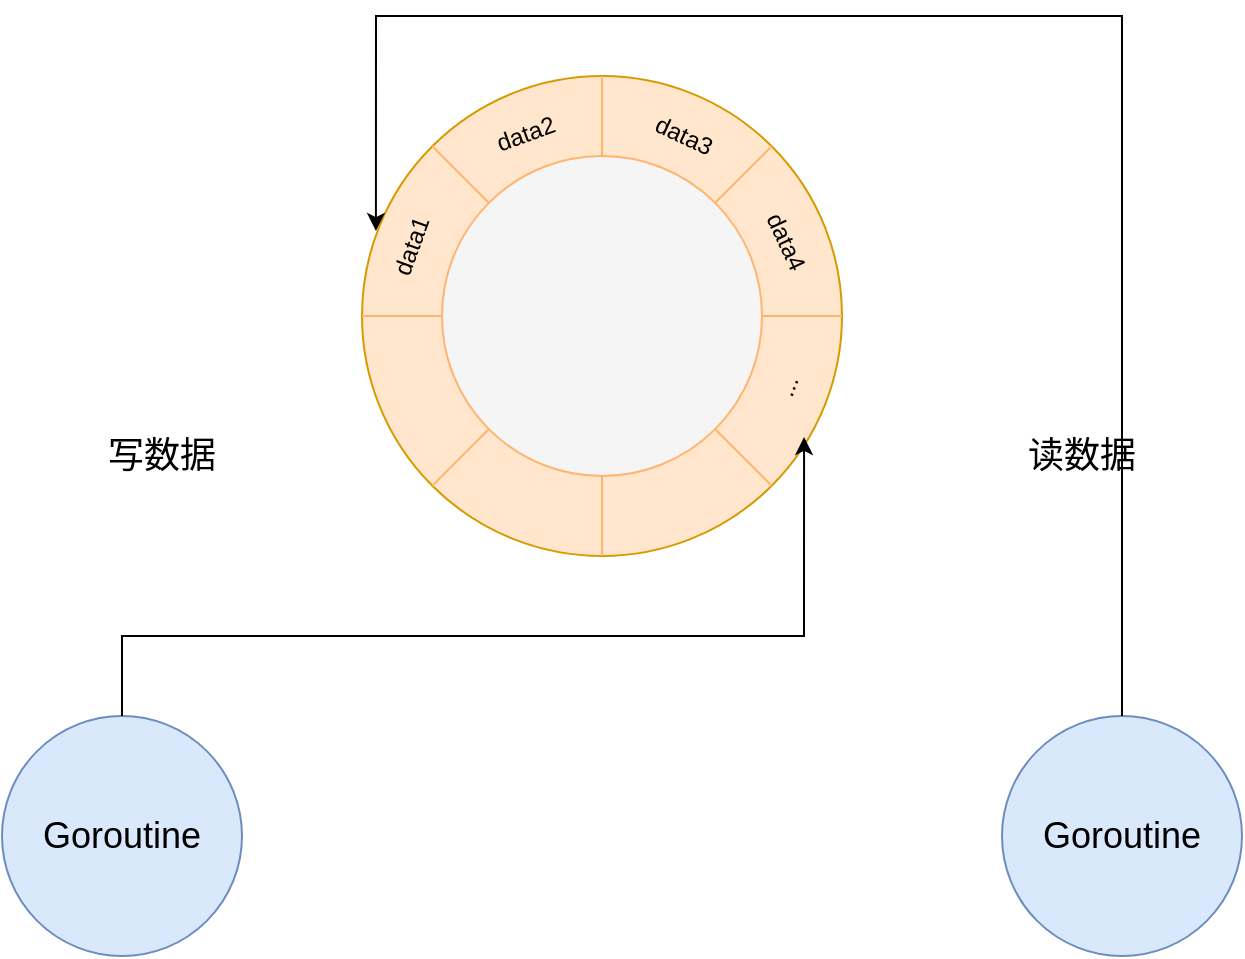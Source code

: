 <mxfile version="25.0.3">
  <diagram name="第 1 页" id="2eZx27Ocn30Se04imaJ9">
    <mxGraphModel dx="1010" dy="2974" grid="1" gridSize="10" guides="1" tooltips="1" connect="1" arrows="1" fold="1" page="1" pageScale="1" pageWidth="3200" pageHeight="2400" math="0" shadow="0">
      <root>
        <mxCell id="0" />
        <mxCell id="1" parent="0" />
        <mxCell id="1zfNpxRRPsf9pJcdw0uy-30" value="" style="ellipse;whiteSpace=wrap;html=1;aspect=fixed;fillColor=#ffe6cc;strokeColor=#d79b00;" vertex="1" parent="1">
          <mxGeometry x="640" y="-160" width="240" height="240" as="geometry" />
        </mxCell>
        <mxCell id="1zfNpxRRPsf9pJcdw0uy-2" value="&lt;font style=&quot;font-size: 18px;&quot;&gt;Goroutine&lt;/font&gt;" style="ellipse;whiteSpace=wrap;html=1;aspect=fixed;fillColor=#dae8fc;strokeColor=#6c8ebf;" vertex="1" parent="1">
          <mxGeometry x="460" y="160" width="120" height="120" as="geometry" />
        </mxCell>
        <mxCell id="1zfNpxRRPsf9pJcdw0uy-3" value="&lt;font style=&quot;font-size: 18px;&quot;&gt;Goroutine&lt;/font&gt;" style="ellipse;whiteSpace=wrap;html=1;aspect=fixed;fillColor=#dae8fc;strokeColor=#6c8ebf;" vertex="1" parent="1">
          <mxGeometry x="960" y="160" width="120" height="120" as="geometry" />
        </mxCell>
        <mxCell id="1zfNpxRRPsf9pJcdw0uy-12" value="&lt;font style=&quot;font-size: 18px;&quot;&gt;写数据&lt;/font&gt;" style="text;html=1;align=center;verticalAlign=middle;whiteSpace=wrap;rounded=0;" vertex="1" parent="1">
          <mxGeometry x="480" width="120" height="60" as="geometry" />
        </mxCell>
        <mxCell id="1zfNpxRRPsf9pJcdw0uy-15" value="&lt;font style=&quot;font-size: 18px;&quot;&gt;读数据&lt;/font&gt;" style="text;html=1;align=center;verticalAlign=middle;whiteSpace=wrap;rounded=0;" vertex="1" parent="1">
          <mxGeometry x="940" width="120" height="60" as="geometry" />
        </mxCell>
        <mxCell id="1zfNpxRRPsf9pJcdw0uy-38" value="" style="endArrow=none;html=1;rounded=0;entryX=1;entryY=1;entryDx=0;entryDy=0;exitX=0;exitY=0;exitDx=0;exitDy=0;strokeColor=#FFB570;" edge="1" parent="1" source="1zfNpxRRPsf9pJcdw0uy-30" target="1zfNpxRRPsf9pJcdw0uy-30">
          <mxGeometry width="50" height="50" relative="1" as="geometry">
            <mxPoint x="664" y="-116" as="sourcePoint" />
            <mxPoint x="700" y="-80" as="targetPoint" />
          </mxGeometry>
        </mxCell>
        <mxCell id="1zfNpxRRPsf9pJcdw0uy-40" value="" style="endArrow=none;html=1;rounded=0;entryX=1;entryY=0;entryDx=0;entryDy=0;exitX=0;exitY=1;exitDx=0;exitDy=0;strokeColor=#FFB570;" edge="1" parent="1" source="1zfNpxRRPsf9pJcdw0uy-30" target="1zfNpxRRPsf9pJcdw0uy-30">
          <mxGeometry width="50" height="50" relative="1" as="geometry">
            <mxPoint x="675" y="-104" as="sourcePoint" />
            <mxPoint x="855" y="55" as="targetPoint" />
          </mxGeometry>
        </mxCell>
        <mxCell id="1zfNpxRRPsf9pJcdw0uy-41" value="" style="endArrow=none;html=1;rounded=0;entryX=0.5;entryY=1;entryDx=0;entryDy=0;exitX=0.5;exitY=0;exitDx=0;exitDy=0;strokeColor=#FFB570;" edge="1" parent="1" source="1zfNpxRRPsf9pJcdw0uy-30" target="1zfNpxRRPsf9pJcdw0uy-30">
          <mxGeometry width="50" height="50" relative="1" as="geometry">
            <mxPoint x="675" y="-104" as="sourcePoint" />
            <mxPoint x="855" y="55" as="targetPoint" />
          </mxGeometry>
        </mxCell>
        <mxCell id="1zfNpxRRPsf9pJcdw0uy-42" value="" style="endArrow=none;html=1;rounded=0;entryX=1;entryY=0.5;entryDx=0;entryDy=0;exitX=0;exitY=0.5;exitDx=0;exitDy=0;strokeColor=#FFB570;" edge="1" parent="1" source="1zfNpxRRPsf9pJcdw0uy-30" target="1zfNpxRRPsf9pJcdw0uy-30">
          <mxGeometry width="50" height="50" relative="1" as="geometry">
            <mxPoint x="685" y="-94" as="sourcePoint" />
            <mxPoint x="865" y="65" as="targetPoint" />
          </mxGeometry>
        </mxCell>
        <mxCell id="1zfNpxRRPsf9pJcdw0uy-37" value="" style="ellipse;whiteSpace=wrap;html=1;aspect=fixed;strokeColor=#FFB570;fillColor=#f5f5f5;fontColor=#333333;" vertex="1" parent="1">
          <mxGeometry x="680" y="-120" width="160" height="160" as="geometry" />
        </mxCell>
        <mxCell id="1zfNpxRRPsf9pJcdw0uy-44" style="edgeStyle=orthogonalEdgeStyle;rounded=0;orthogonalLoop=1;jettySize=auto;html=1;exitX=0.5;exitY=0;exitDx=0;exitDy=0;entryX=0.921;entryY=0.752;entryDx=0;entryDy=0;entryPerimeter=0;" edge="1" parent="1" source="1zfNpxRRPsf9pJcdw0uy-2" target="1zfNpxRRPsf9pJcdw0uy-30">
          <mxGeometry relative="1" as="geometry" />
        </mxCell>
        <mxCell id="1zfNpxRRPsf9pJcdw0uy-46" style="edgeStyle=orthogonalEdgeStyle;rounded=0;orthogonalLoop=1;jettySize=auto;html=1;exitX=0.5;exitY=0;exitDx=0;exitDy=0;entryX=0.029;entryY=0.323;entryDx=0;entryDy=0;entryPerimeter=0;" edge="1" parent="1" source="1zfNpxRRPsf9pJcdw0uy-3" target="1zfNpxRRPsf9pJcdw0uy-30">
          <mxGeometry relative="1" as="geometry">
            <Array as="points">
              <mxPoint x="1020" y="-190" />
              <mxPoint x="647" y="-190" />
            </Array>
          </mxGeometry>
        </mxCell>
        <mxCell id="1zfNpxRRPsf9pJcdw0uy-47" value="data1" style="text;html=1;align=center;verticalAlign=middle;whiteSpace=wrap;rounded=0;rotation=-70;" vertex="1" parent="1">
          <mxGeometry x="640" y="-90" width="50" height="30" as="geometry" />
        </mxCell>
        <mxCell id="1zfNpxRRPsf9pJcdw0uy-50" value="..." style="text;html=1;align=center;verticalAlign=middle;whiteSpace=wrap;rounded=0;rotation=-70;" vertex="1" parent="1">
          <mxGeometry x="828" y="-20" width="50" height="30" as="geometry" />
        </mxCell>
        <mxCell id="1zfNpxRRPsf9pJcdw0uy-51" value="data2" style="text;html=1;align=center;verticalAlign=middle;whiteSpace=wrap;rounded=0;rotation=-20;" vertex="1" parent="1">
          <mxGeometry x="697" y="-146" width="50" height="30" as="geometry" />
        </mxCell>
        <mxCell id="1zfNpxRRPsf9pJcdw0uy-52" value="data3" style="text;html=1;align=center;verticalAlign=middle;whiteSpace=wrap;rounded=0;rotation=25;" vertex="1" parent="1">
          <mxGeometry x="776" y="-145" width="50" height="30" as="geometry" />
        </mxCell>
        <mxCell id="1zfNpxRRPsf9pJcdw0uy-53" value="data4" style="text;html=1;align=center;verticalAlign=middle;whiteSpace=wrap;rounded=0;rotation=65;" vertex="1" parent="1">
          <mxGeometry x="827" y="-92" width="50" height="30" as="geometry" />
        </mxCell>
      </root>
    </mxGraphModel>
  </diagram>
</mxfile>
